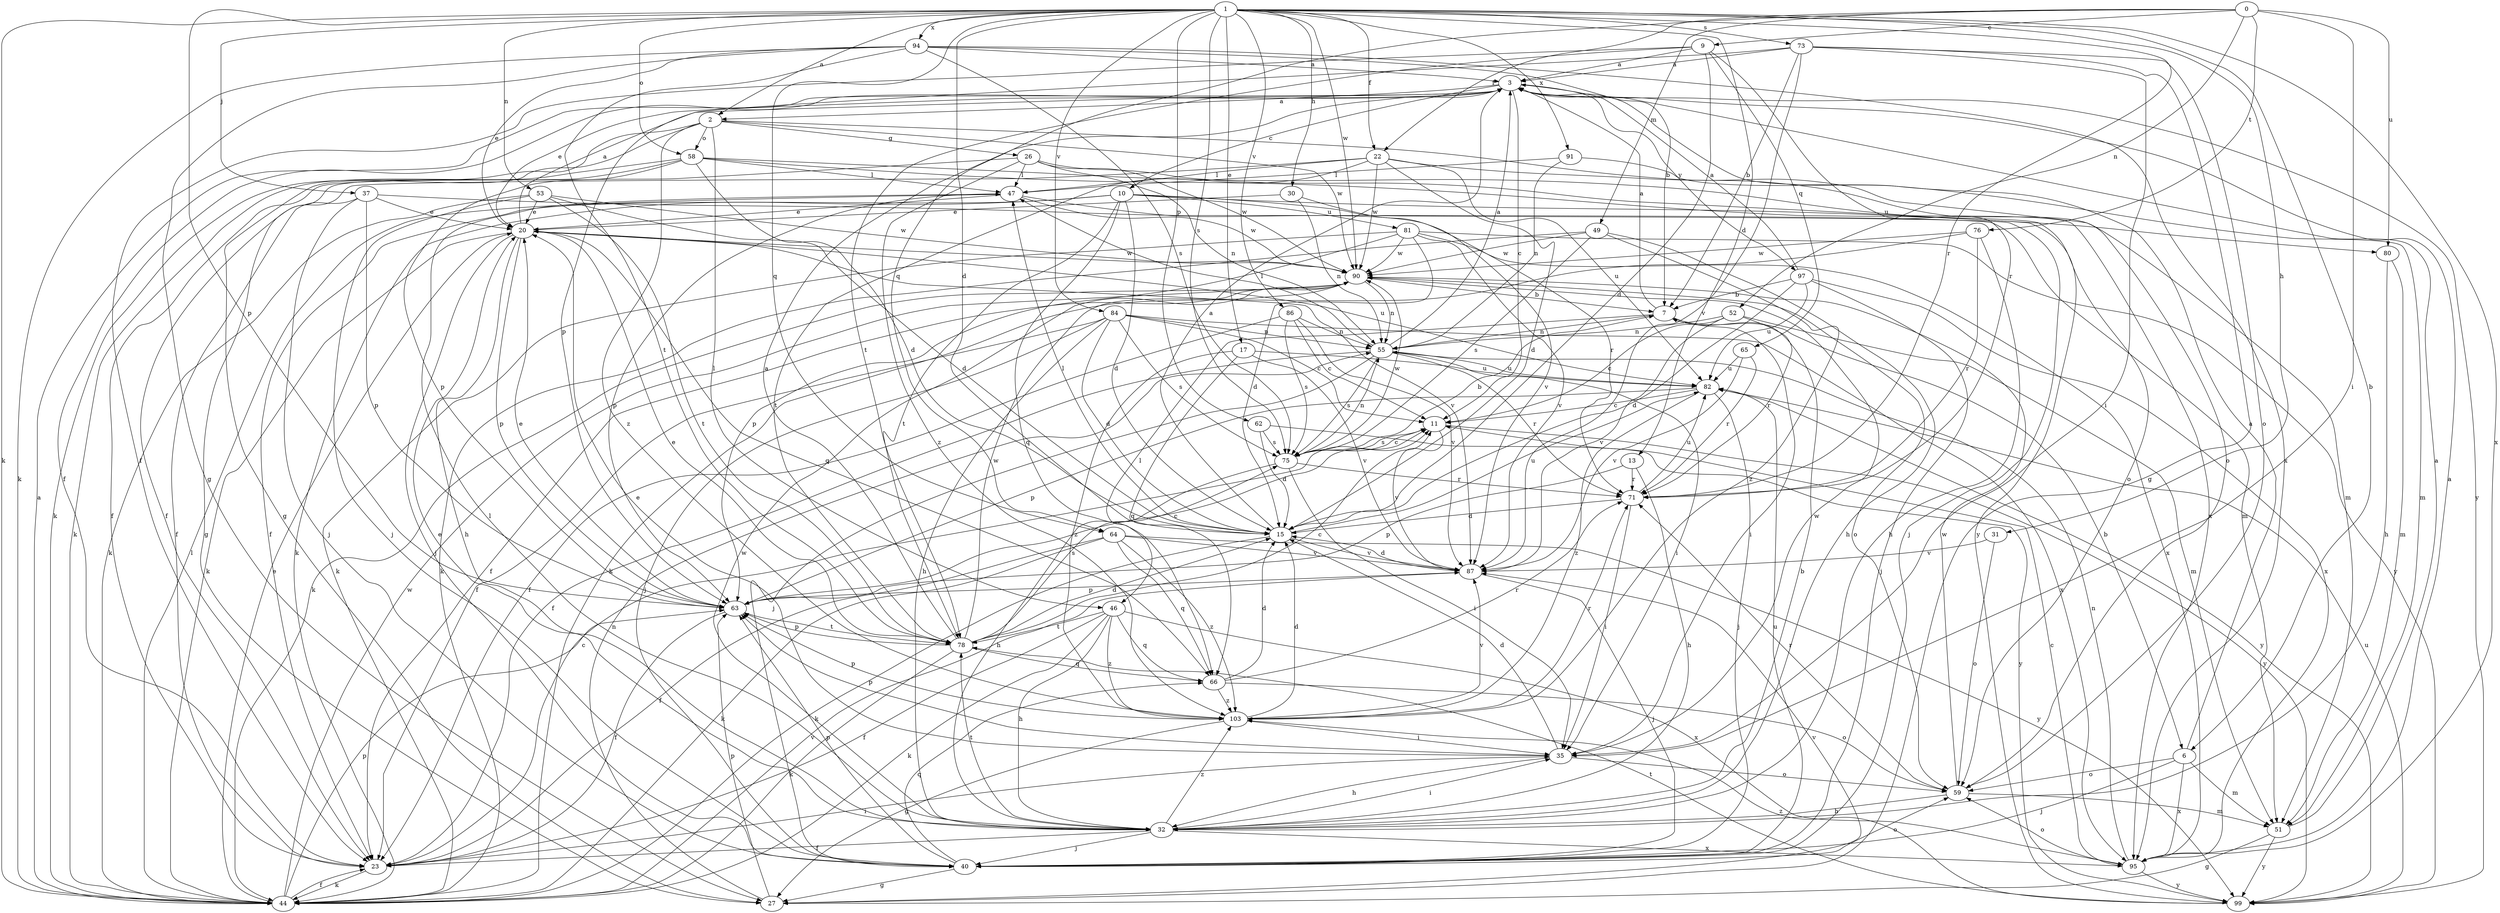 strict digraph  {
0;
1;
2;
3;
6;
7;
9;
10;
11;
13;
15;
17;
20;
22;
23;
26;
27;
30;
31;
32;
35;
37;
40;
44;
46;
47;
49;
51;
52;
53;
55;
58;
59;
62;
63;
64;
65;
66;
71;
73;
75;
76;
78;
80;
81;
82;
84;
86;
87;
90;
91;
94;
95;
97;
99;
103;
0 -> 9  [label=c];
0 -> 22  [label=f];
0 -> 35  [label=i];
0 -> 49  [label=m];
0 -> 52  [label=n];
0 -> 64  [label=q];
0 -> 76  [label=t];
0 -> 80  [label=u];
1 -> 2  [label=a];
1 -> 6  [label=b];
1 -> 13  [label=d];
1 -> 15  [label=d];
1 -> 17  [label=e];
1 -> 22  [label=f];
1 -> 30  [label=h];
1 -> 31  [label=h];
1 -> 37  [label=j];
1 -> 44  [label=k];
1 -> 53  [label=n];
1 -> 58  [label=o];
1 -> 62  [label=p];
1 -> 63  [label=p];
1 -> 64  [label=q];
1 -> 71  [label=r];
1 -> 73  [label=s];
1 -> 75  [label=s];
1 -> 84  [label=v];
1 -> 86  [label=v];
1 -> 90  [label=w];
1 -> 91  [label=x];
1 -> 94  [label=x];
1 -> 95  [label=x];
2 -> 26  [label=g];
2 -> 27  [label=g];
2 -> 44  [label=k];
2 -> 46  [label=l];
2 -> 58  [label=o];
2 -> 59  [label=o];
2 -> 90  [label=w];
2 -> 103  [label=z];
3 -> 2  [label=a];
3 -> 10  [label=c];
3 -> 11  [label=c];
3 -> 20  [label=e];
3 -> 23  [label=f];
3 -> 97  [label=y];
3 -> 99  [label=y];
6 -> 3  [label=a];
6 -> 40  [label=j];
6 -> 51  [label=m];
6 -> 59  [label=o];
6 -> 95  [label=x];
7 -> 3  [label=a];
7 -> 6  [label=b];
7 -> 35  [label=i];
7 -> 46  [label=l];
7 -> 55  [label=n];
9 -> 3  [label=a];
9 -> 15  [label=d];
9 -> 23  [label=f];
9 -> 65  [label=q];
9 -> 71  [label=r];
9 -> 78  [label=t];
10 -> 15  [label=d];
10 -> 23  [label=f];
10 -> 40  [label=j];
10 -> 44  [label=k];
10 -> 66  [label=q];
10 -> 78  [label=t];
10 -> 80  [label=u];
10 -> 81  [label=u];
11 -> 75  [label=s];
11 -> 87  [label=v];
11 -> 99  [label=y];
13 -> 32  [label=h];
13 -> 63  [label=p];
13 -> 71  [label=r];
15 -> 3  [label=a];
15 -> 44  [label=k];
15 -> 47  [label=l];
15 -> 82  [label=u];
15 -> 87  [label=v];
17 -> 66  [label=q];
17 -> 82  [label=u];
17 -> 87  [label=v];
17 -> 103  [label=z];
20 -> 3  [label=a];
20 -> 32  [label=h];
20 -> 40  [label=j];
20 -> 44  [label=k];
20 -> 63  [label=p];
20 -> 66  [label=q];
20 -> 82  [label=u];
20 -> 87  [label=v];
20 -> 90  [label=w];
22 -> 15  [label=d];
22 -> 23  [label=f];
22 -> 47  [label=l];
22 -> 51  [label=m];
22 -> 78  [label=t];
22 -> 82  [label=u];
22 -> 90  [label=w];
23 -> 11  [label=c];
23 -> 35  [label=i];
23 -> 44  [label=k];
26 -> 47  [label=l];
26 -> 55  [label=n];
26 -> 63  [label=p];
26 -> 90  [label=w];
26 -> 99  [label=y];
26 -> 103  [label=z];
27 -> 55  [label=n];
27 -> 63  [label=p];
27 -> 87  [label=v];
30 -> 20  [label=e];
30 -> 55  [label=n];
30 -> 87  [label=v];
31 -> 59  [label=o];
31 -> 87  [label=v];
32 -> 7  [label=b];
32 -> 20  [label=e];
32 -> 23  [label=f];
32 -> 35  [label=i];
32 -> 40  [label=j];
32 -> 47  [label=l];
32 -> 78  [label=t];
32 -> 90  [label=w];
32 -> 95  [label=x];
32 -> 103  [label=z];
35 -> 15  [label=d];
35 -> 20  [label=e];
35 -> 32  [label=h];
35 -> 59  [label=o];
35 -> 63  [label=p];
35 -> 90  [label=w];
37 -> 20  [label=e];
37 -> 23  [label=f];
37 -> 40  [label=j];
37 -> 51  [label=m];
37 -> 63  [label=p];
40 -> 27  [label=g];
40 -> 59  [label=o];
40 -> 63  [label=p];
40 -> 66  [label=q];
40 -> 82  [label=u];
44 -> 3  [label=a];
44 -> 20  [label=e];
44 -> 23  [label=f];
44 -> 47  [label=l];
44 -> 63  [label=p];
44 -> 87  [label=v];
44 -> 90  [label=w];
46 -> 23  [label=f];
46 -> 32  [label=h];
46 -> 44  [label=k];
46 -> 66  [label=q];
46 -> 78  [label=t];
46 -> 95  [label=x];
46 -> 103  [label=z];
47 -> 20  [label=e];
47 -> 63  [label=p];
47 -> 71  [label=r];
47 -> 90  [label=w];
49 -> 32  [label=h];
49 -> 44  [label=k];
49 -> 75  [label=s];
49 -> 90  [label=w];
49 -> 103  [label=z];
51 -> 3  [label=a];
51 -> 27  [label=g];
51 -> 99  [label=y];
52 -> 11  [label=c];
52 -> 51  [label=m];
52 -> 55  [label=n];
52 -> 71  [label=r];
52 -> 87  [label=v];
53 -> 15  [label=d];
53 -> 20  [label=e];
53 -> 40  [label=j];
53 -> 44  [label=k];
53 -> 78  [label=t];
53 -> 90  [label=w];
55 -> 3  [label=a];
55 -> 23  [label=f];
55 -> 35  [label=i];
55 -> 40  [label=j];
55 -> 47  [label=l];
55 -> 71  [label=r];
55 -> 75  [label=s];
55 -> 82  [label=u];
58 -> 15  [label=d];
58 -> 23  [label=f];
58 -> 27  [label=g];
58 -> 44  [label=k];
58 -> 47  [label=l];
58 -> 59  [label=o];
58 -> 95  [label=x];
59 -> 32  [label=h];
59 -> 51  [label=m];
59 -> 71  [label=r];
59 -> 90  [label=w];
62 -> 15  [label=d];
62 -> 75  [label=s];
62 -> 99  [label=y];
63 -> 11  [label=c];
63 -> 20  [label=e];
63 -> 23  [label=f];
63 -> 78  [label=t];
64 -> 23  [label=f];
64 -> 44  [label=k];
64 -> 66  [label=q];
64 -> 87  [label=v];
64 -> 99  [label=y];
64 -> 103  [label=z];
65 -> 71  [label=r];
65 -> 82  [label=u];
65 -> 87  [label=v];
66 -> 15  [label=d];
66 -> 59  [label=o];
66 -> 71  [label=r];
66 -> 103  [label=z];
71 -> 15  [label=d];
71 -> 35  [label=i];
71 -> 82  [label=u];
73 -> 3  [label=a];
73 -> 7  [label=b];
73 -> 27  [label=g];
73 -> 35  [label=i];
73 -> 59  [label=o];
73 -> 63  [label=p];
73 -> 87  [label=v];
75 -> 7  [label=b];
75 -> 11  [label=c];
75 -> 32  [label=h];
75 -> 35  [label=i];
75 -> 55  [label=n];
75 -> 71  [label=r];
75 -> 90  [label=w];
76 -> 32  [label=h];
76 -> 44  [label=k];
76 -> 71  [label=r];
76 -> 90  [label=w];
78 -> 3  [label=a];
78 -> 11  [label=c];
78 -> 15  [label=d];
78 -> 20  [label=e];
78 -> 44  [label=k];
78 -> 63  [label=p];
78 -> 66  [label=q];
78 -> 75  [label=s];
78 -> 90  [label=w];
80 -> 32  [label=h];
80 -> 51  [label=m];
81 -> 15  [label=d];
81 -> 44  [label=k];
81 -> 63  [label=p];
81 -> 87  [label=v];
81 -> 90  [label=w];
81 -> 95  [label=x];
81 -> 99  [label=y];
82 -> 11  [label=c];
82 -> 40  [label=j];
82 -> 63  [label=p];
82 -> 99  [label=y];
82 -> 103  [label=z];
84 -> 11  [label=c];
84 -> 15  [label=d];
84 -> 23  [label=f];
84 -> 32  [label=h];
84 -> 40  [label=j];
84 -> 55  [label=n];
84 -> 75  [label=s];
84 -> 95  [label=x];
86 -> 11  [label=c];
86 -> 23  [label=f];
86 -> 55  [label=n];
86 -> 75  [label=s];
86 -> 87  [label=v];
87 -> 15  [label=d];
87 -> 40  [label=j];
87 -> 63  [label=p];
90 -> 7  [label=b];
90 -> 23  [label=f];
90 -> 44  [label=k];
90 -> 55  [label=n];
90 -> 59  [label=o];
91 -> 47  [label=l];
91 -> 51  [label=m];
91 -> 55  [label=n];
94 -> 3  [label=a];
94 -> 7  [label=b];
94 -> 20  [label=e];
94 -> 27  [label=g];
94 -> 44  [label=k];
94 -> 75  [label=s];
94 -> 78  [label=t];
94 -> 95  [label=x];
95 -> 3  [label=a];
95 -> 11  [label=c];
95 -> 55  [label=n];
95 -> 59  [label=o];
95 -> 99  [label=y];
97 -> 3  [label=a];
97 -> 7  [label=b];
97 -> 15  [label=d];
97 -> 40  [label=j];
97 -> 82  [label=u];
97 -> 95  [label=x];
99 -> 78  [label=t];
99 -> 82  [label=u];
99 -> 103  [label=z];
103 -> 15  [label=d];
103 -> 27  [label=g];
103 -> 35  [label=i];
103 -> 63  [label=p];
103 -> 71  [label=r];
103 -> 87  [label=v];
}
